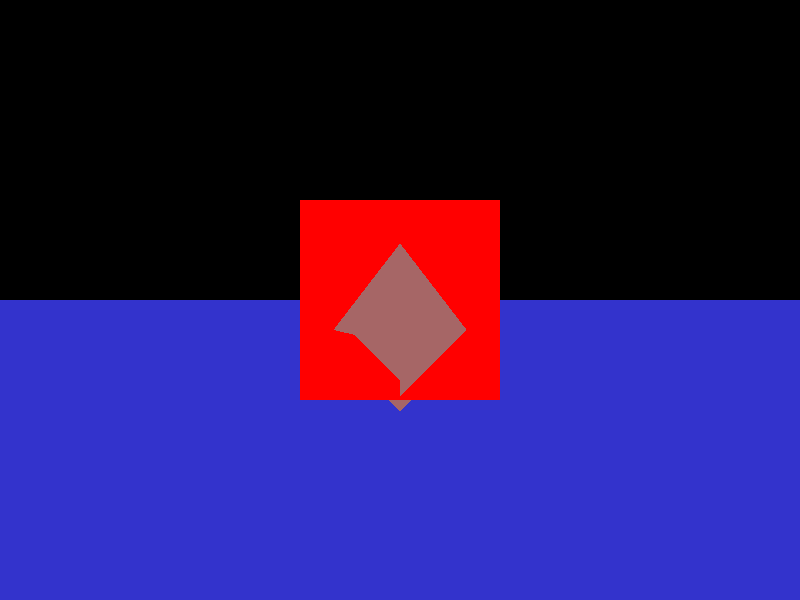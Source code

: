 // cs174, assignment 1 sample file (RIGHT HANDED)

camera {
  location  <0, 0, 7>
  up        <0,  1,  0>
  right     <1.33333, 0,  0>
  look_at   <0, 0, 0>
}

light_source {<-100, 100, 100> color rgb <1.5, 1.5, 1.5>}

triangle {
     <-.001,1 ,0 >,
     <-.001, -.3,3 >,
     <1,-.3 ,0 >
     pigment {color rgb <0.65, 0.4, 0.4>}
     finish {ambient 0.3 diffuse 0.4}
}

triangle {
     <0,1 ,0 >,
     <-1, -.3,0 >,
     <0,-.3 ,3 >
     pigment {color rgb <0.65, 0.4, 0.4>}
     finish {ambient 0.3 diffuse 0.4}
}

triangle {
     <-1, -.3,0 >,
     <0,-1.3 ,0 >,
     <0,-.3 ,3 >
     pigment {color rgb <0.65, 0.4, 0.4>}
     finish {ambient 0.3 diffuse 0.4}
}

triangle {
     <0,-.3 ,2 >,
     <0,-1.3 ,0 >,
     <1, -.3,0 >
     pigment {color rgb <0.65, 0.4, 0.4>}
     finish {ambient 0.3 diffuse 0.4}
}


plane {<0, 1, 0>, -4
      pigment {color rgb <0.2, 0.2, 0.8>}
      finish {ambient 0.3 diffuse 0.8}
}

box {
   <-1, -1, -1>,
   <1, 1, 1>
   pigment {color rgb <1.0, 0.0, 0.0>}
   finish {ambient 0.2 diffuse 0.3 specular 0.7}
}
